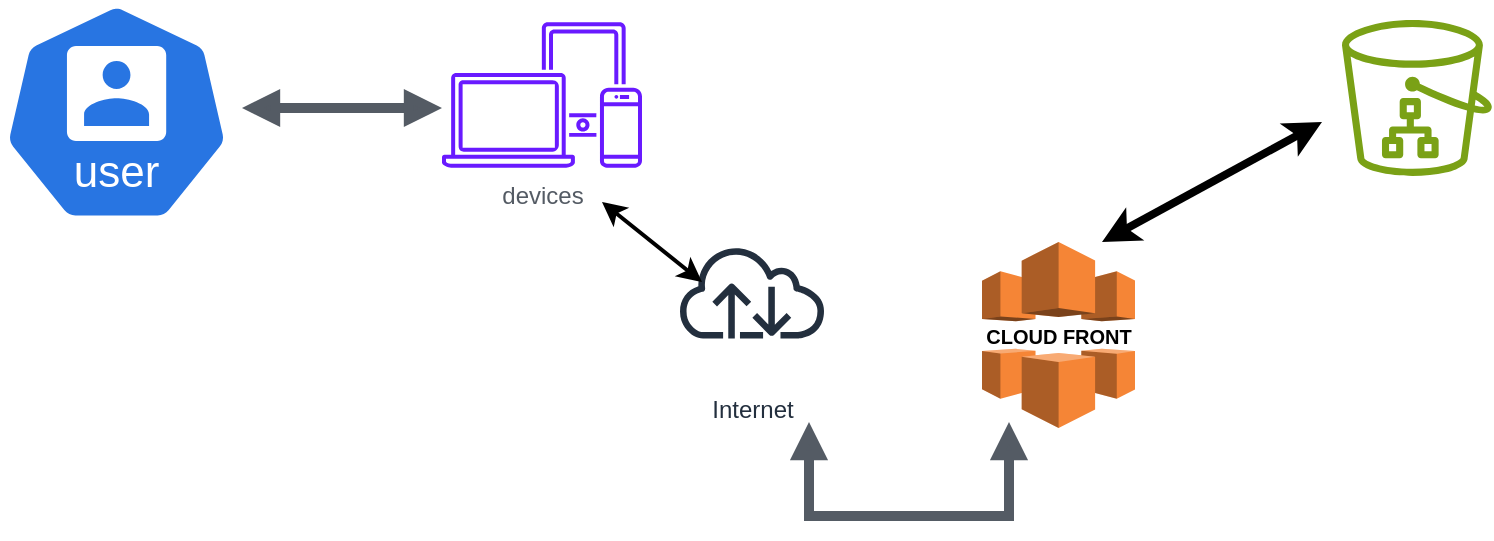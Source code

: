 <mxfile version="26.1.1">
  <diagram name="Page-1" id="vrMkvB33sxHrUC-OY-xE">
    <mxGraphModel dx="1034" dy="462" grid="1" gridSize="10" guides="1" tooltips="1" connect="1" arrows="1" fold="1" page="1" pageScale="1" pageWidth="850" pageHeight="1100" math="0" shadow="0">
      <root>
        <mxCell id="0" />
        <mxCell id="1" parent="0" />
        <mxCell id="hCwQTD3uWZ0XbX2DvLEV-1" value="" style="sketch=0;outlineConnect=0;fontColor=#232F3E;gradientColor=none;fillColor=#7AA116;strokeColor=none;dashed=0;verticalLabelPosition=bottom;verticalAlign=top;align=center;html=1;fontSize=12;fontStyle=0;aspect=fixed;pointerEvents=1;shape=mxgraph.aws4.simple_storage_service_directory_bucket;" parent="1" vertex="1">
          <mxGeometry x="700" y="109" width="75" height="78" as="geometry" />
        </mxCell>
        <mxCell id="hCwQTD3uWZ0XbX2DvLEV-2" value="" style="outlineConnect=0;dashed=0;verticalLabelPosition=bottom;verticalAlign=top;align=center;html=1;shape=mxgraph.aws3.cloudfront;fillColor=#F58536;gradientColor=none;" parent="1" vertex="1">
          <mxGeometry x="520" y="220" width="76.5" height="93" as="geometry" />
        </mxCell>
        <mxCell id="hCwQTD3uWZ0XbX2DvLEV-3" value="" style="aspect=fixed;sketch=0;html=1;dashed=0;whitespace=wrap;verticalLabelPosition=bottom;verticalAlign=top;fillColor=#2875E2;strokeColor=#ffffff;points=[[0.005,0.63,0],[0.1,0.2,0],[0.9,0.2,0],[0.5,0,0],[0.995,0.63,0],[0.72,0.99,0],[0.5,1,0],[0.28,0.99,0]];shape=mxgraph.kubernetes.icon2;kubernetesLabel=1;prIcon=user" parent="1" vertex="1">
          <mxGeometry x="30" y="100" width="114.58" height="110" as="geometry" />
        </mxCell>
        <mxCell id="hCwQTD3uWZ0XbX2DvLEV-6" value="Internet" style="sketch=0;outlineConnect=0;fontColor=#232F3E;gradientColor=none;strokeColor=#232F3E;fillColor=#ffffff;dashed=0;verticalLabelPosition=bottom;verticalAlign=top;align=center;html=1;fontSize=12;fontStyle=0;aspect=fixed;shape=mxgraph.aws4.resourceIcon;resIcon=mxgraph.aws4.internet;" parent="1" vertex="1">
          <mxGeometry x="360" y="200" width="90" height="90" as="geometry" />
        </mxCell>
        <mxCell id="hCwQTD3uWZ0XbX2DvLEV-8" value="devices" style="sketch=0;outlineConnect=0;gradientColor=none;fontColor=#545B64;strokeColor=none;fillColor=#691AFF;dashed=0;verticalLabelPosition=bottom;verticalAlign=top;align=center;html=1;fontSize=12;fontStyle=0;aspect=fixed;shape=mxgraph.aws4.illustration_devices;pointerEvents=1" parent="1" vertex="1">
          <mxGeometry x="250" y="110" width="100" height="73" as="geometry" />
        </mxCell>
        <mxCell id="hCwQTD3uWZ0XbX2DvLEV-12" value="" style="edgeStyle=orthogonalEdgeStyle;html=1;endArrow=block;elbow=vertical;startArrow=block;startFill=1;endFill=1;strokeColor=#545B64;rounded=0;strokeWidth=5;" parent="1" edge="1">
          <mxGeometry width="100" relative="1" as="geometry">
            <mxPoint x="150" y="153" as="sourcePoint" />
            <mxPoint x="250" y="153" as="targetPoint" />
          </mxGeometry>
        </mxCell>
        <mxCell id="hCwQTD3uWZ0XbX2DvLEV-13" value="" style="edgeStyle=orthogonalEdgeStyle;html=1;endArrow=block;elbow=vertical;startArrow=block;startFill=1;endFill=1;strokeColor=#545B64;rounded=0;strokeWidth=5;" parent="1" edge="1">
          <mxGeometry width="100" relative="1" as="geometry">
            <mxPoint x="433.5" y="310" as="sourcePoint" />
            <mxPoint x="533.5" y="310" as="targetPoint" />
            <Array as="points">
              <mxPoint x="433.5" y="357" />
              <mxPoint x="533.5" y="357" />
            </Array>
          </mxGeometry>
        </mxCell>
        <mxCell id="hCwQTD3uWZ0XbX2DvLEV-20" value="" style="endArrow=classic;startArrow=classic;html=1;rounded=0;strokeWidth=4;" parent="1" edge="1">
          <mxGeometry width="50" height="50" relative="1" as="geometry">
            <mxPoint x="580" y="220" as="sourcePoint" />
            <mxPoint x="690" y="160" as="targetPoint" />
          </mxGeometry>
        </mxCell>
        <mxCell id="hCwQTD3uWZ0XbX2DvLEV-24" value="" style="html=1;labelBackgroundColor=#ffffff;startArrow=classic;startFill=1;startSize=6;endArrow=classic;endFill=1;endSize=6;jettySize=auto;orthogonalLoop=1;strokeWidth=2;fontSize=14;rounded=0;" parent="1" edge="1">
          <mxGeometry width="60" height="60" relative="1" as="geometry">
            <mxPoint x="380" y="240" as="sourcePoint" />
            <mxPoint x="330" y="200" as="targetPoint" />
          </mxGeometry>
        </mxCell>
        <mxCell id="hCwQTD3uWZ0XbX2DvLEV-25" value="&lt;h4&gt;&lt;b&gt;&lt;font style=&quot;font-size: 10px; color: rgb(0, 0, 0);&quot;&gt;CLOUD FRONT&lt;/font&gt;&lt;/b&gt;&lt;/h4&gt;" style="text;html=1;align=center;verticalAlign=middle;resizable=0;points=[];autosize=1;strokeColor=none;fillColor=none;" parent="1" vertex="1">
          <mxGeometry x="508.25" y="236.5" width="100" height="60" as="geometry" />
        </mxCell>
      </root>
    </mxGraphModel>
  </diagram>
</mxfile>
